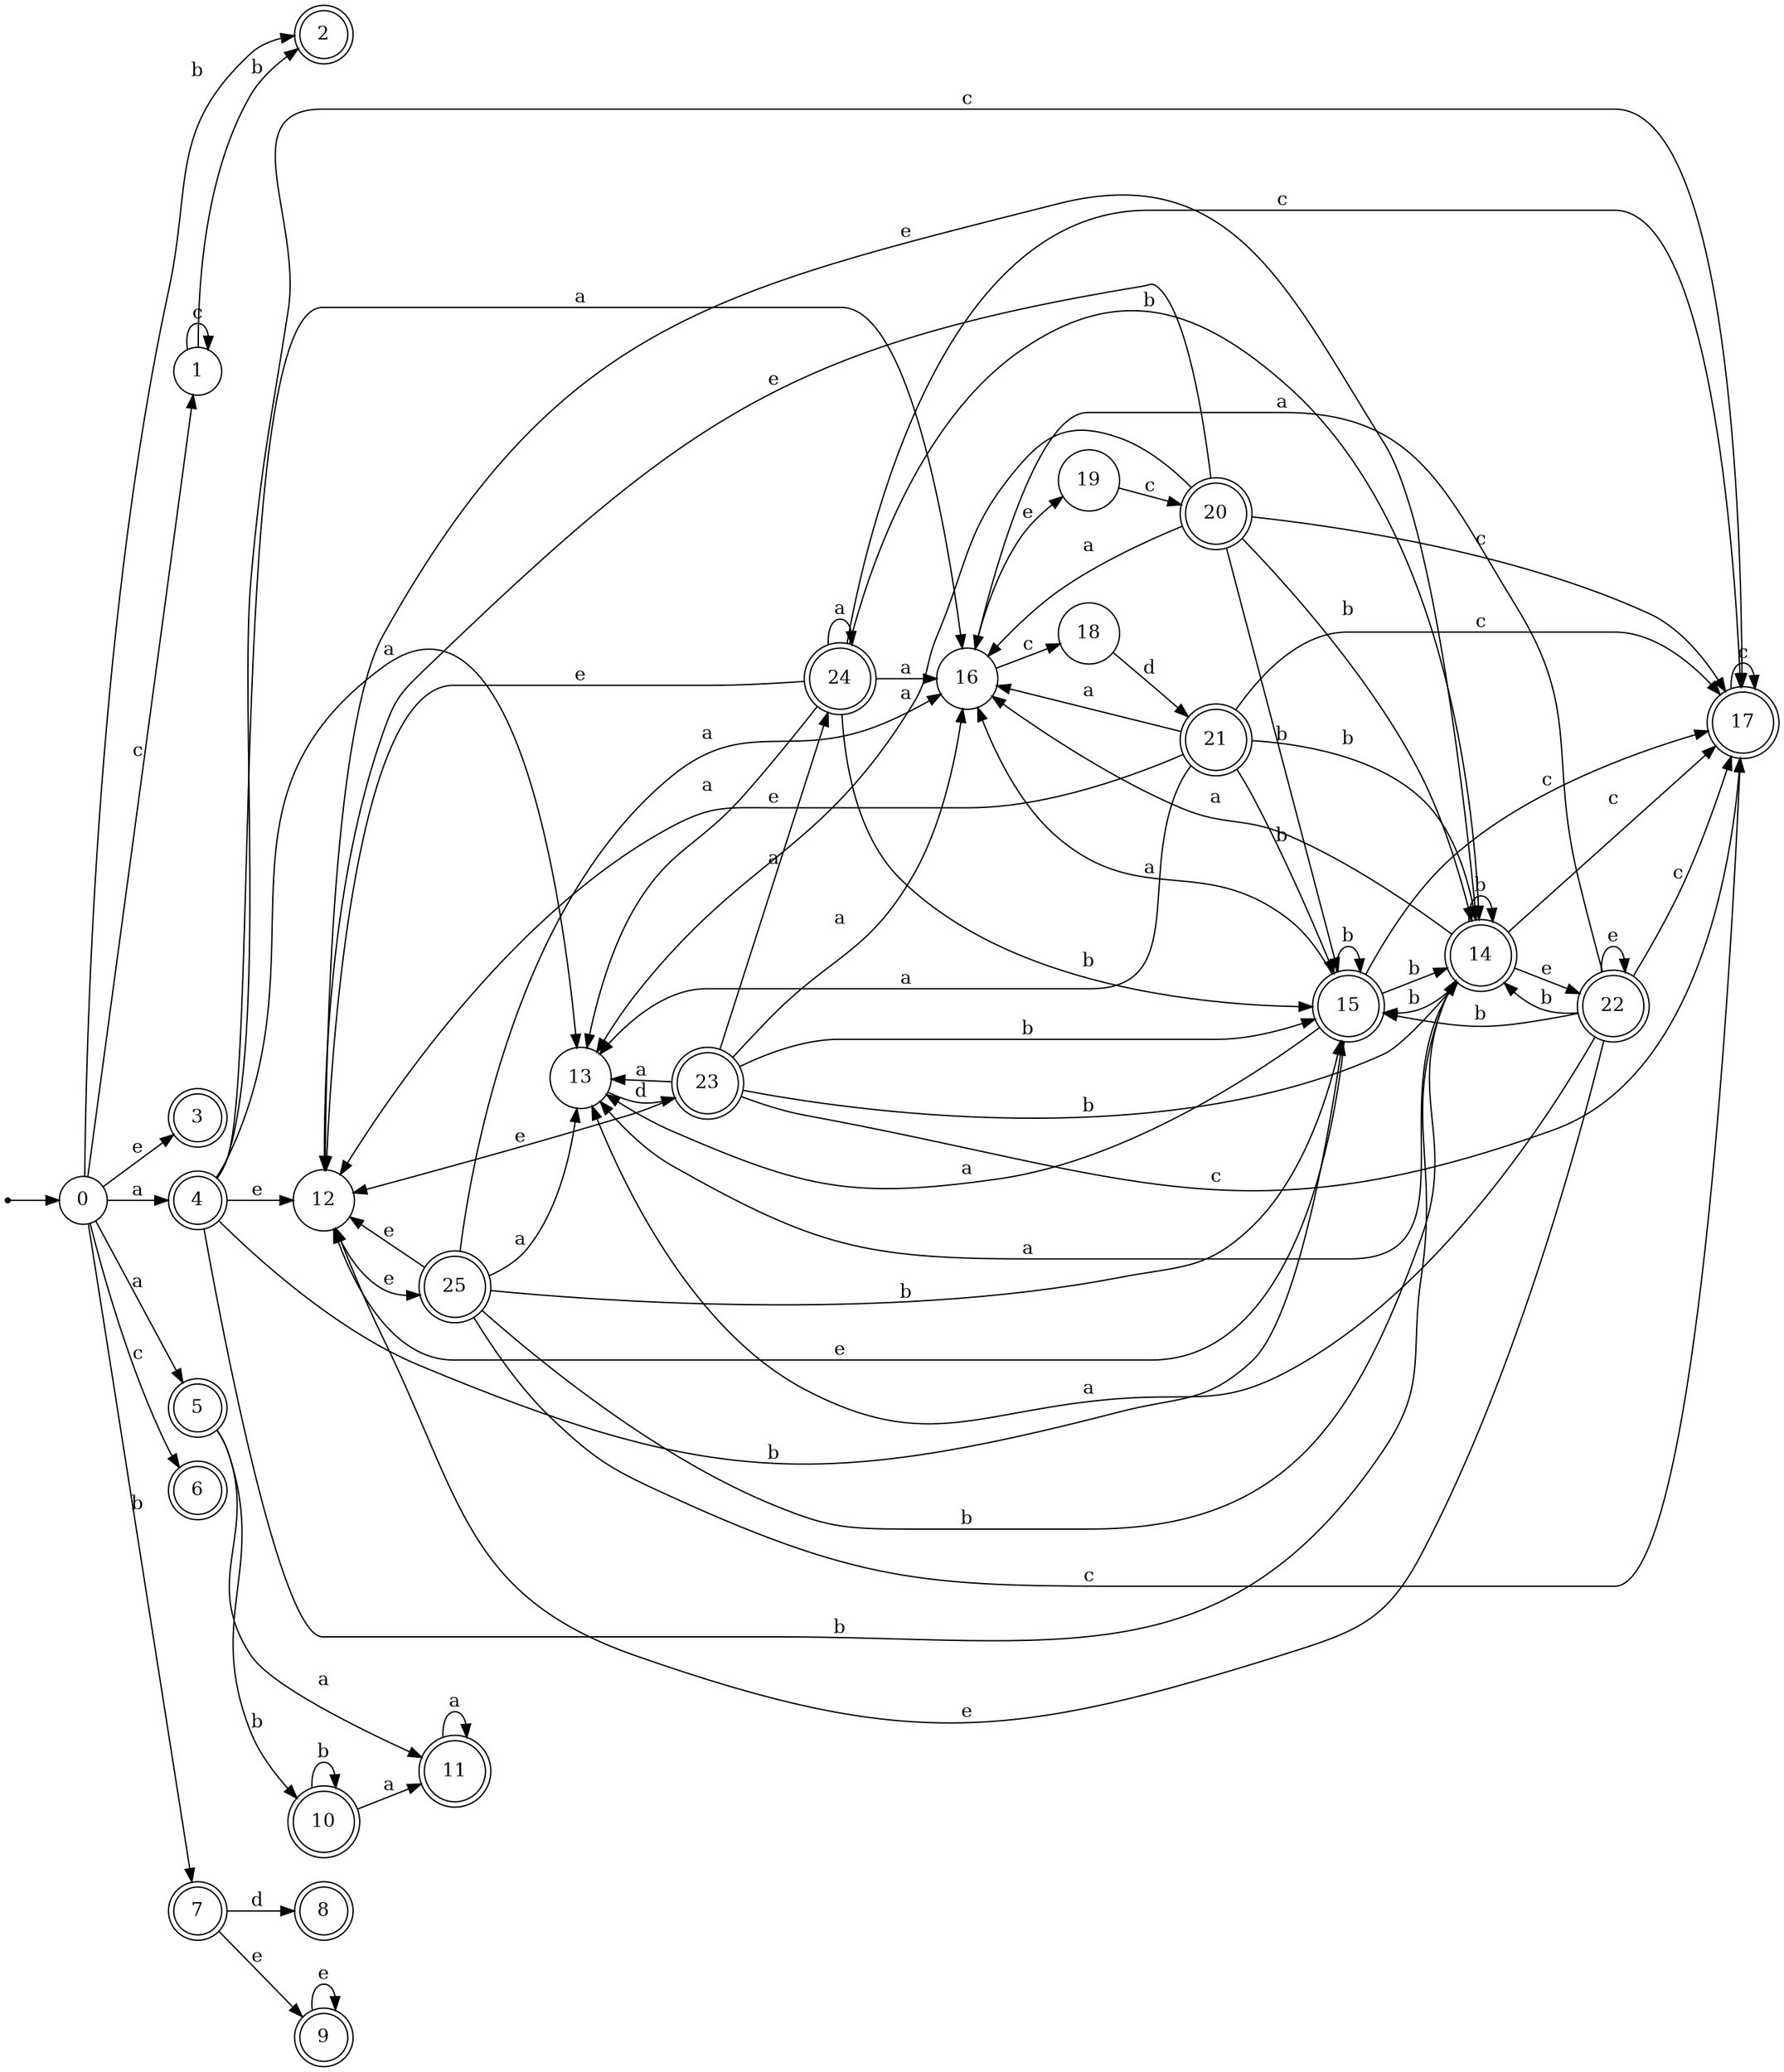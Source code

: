 digraph finite_state_machine {
rankdir=LR;
size="20,20";
node [shape = point]; "dummy0"
node [shape = circle]; "0";
"dummy0" -> "0";
node [shape = circle]; "1";
node [shape = doublecircle]; "2";node [shape = doublecircle]; "3";node [shape = doublecircle]; "4";node [shape = doublecircle]; "5";node [shape = doublecircle]; "6";node [shape = doublecircle]; "7";node [shape = doublecircle]; "8";node [shape = doublecircle]; "9";node [shape = doublecircle]; "10";node [shape = doublecircle]; "11";node [shape = circle]; "12";
node [shape = circle]; "13";
node [shape = doublecircle]; "14";node [shape = doublecircle]; "15";node [shape = circle]; "16";
node [shape = doublecircle]; "17";node [shape = circle]; "18";
node [shape = circle]; "19";
node [shape = doublecircle]; "20";node [shape = doublecircle]; "21";node [shape = doublecircle]; "22";node [shape = doublecircle]; "23";node [shape = doublecircle]; "24";node [shape = doublecircle]; "25";"0" -> "1" [label = "c"];
 "0" -> "6" [label = "c"];
 "0" -> "2" [label = "b"];
 "0" -> "7" [label = "b"];
 "0" -> "3" [label = "e"];
 "0" -> "4" [label = "a"];
 "0" -> "5" [label = "a"];
 "7" -> "8" [label = "d"];
 "7" -> "9" [label = "e"];
 "9" -> "9" [label = "e"];
 "5" -> "10" [label = "b"];
 "5" -> "11" [label = "a"];
 "11" -> "11" [label = "a"];
 "10" -> "10" [label = "b"];
 "10" -> "11" [label = "a"];
 "4" -> "12" [label = "e"];
 "4" -> "16" [label = "a"];
 "4" -> "13" [label = "a"];
 "4" -> "14" [label = "b"];
 "4" -> "15" [label = "b"];
 "4" -> "17" [label = "c"];
 "17" -> "17" [label = "c"];
 "16" -> "18" [label = "c"];
 "16" -> "19" [label = "e"];
 "19" -> "20" [label = "c"];
 "20" -> "16" [label = "a"];
 "20" -> "13" [label = "a"];
 "20" -> "12" [label = "e"];
 "20" -> "14" [label = "b"];
 "20" -> "15" [label = "b"];
 "20" -> "17" [label = "c"];
 "18" -> "21" [label = "d"];
 "21" -> "16" [label = "a"];
 "21" -> "13" [label = "a"];
 "21" -> "12" [label = "e"];
 "21" -> "14" [label = "b"];
 "21" -> "15" [label = "b"];
 "21" -> "17" [label = "c"];
 "15" -> "14" [label = "b"];
 "15" -> "15" [label = "b"];
 "15" -> "12" [label = "e"];
 "15" -> "16" [label = "a"];
 "15" -> "13" [label = "a"];
 "15" -> "17" [label = "c"];
 "14" -> "14" [label = "b"];
 "14" -> "15" [label = "b"];
 "14" -> "12" [label = "e"];
 "14" -> "22" [label = "e"];
 "14" -> "16" [label = "a"];
 "14" -> "13" [label = "a"];
 "14" -> "17" [label = "c"];
 "22" -> "12" [label = "e"];
 "22" -> "22" [label = "e"];
 "22" -> "14" [label = "b"];
 "22" -> "15" [label = "b"];
 "22" -> "16" [label = "a"];
 "22" -> "13" [label = "a"];
 "22" -> "17" [label = "c"];
 "13" -> "23" [label = "d"];
 "23" -> "24" [label = "a"];
 "23" -> "16" [label = "a"];
 "23" -> "13" [label = "a"];
 "23" -> "12" [label = "e"];
 "23" -> "14" [label = "b"];
 "23" -> "15" [label = "b"];
 "23" -> "17" [label = "c"];
 "24" -> "24" [label = "a"];
 "24" -> "16" [label = "a"];
 "24" -> "13" [label = "a"];
 "24" -> "12" [label = "e"];
 "24" -> "14" [label = "b"];
 "24" -> "15" [label = "b"];
 "24" -> "17" [label = "c"];
 "12" -> "25" [label = "e"];
 "25" -> "12" [label = "e"];
 "25" -> "16" [label = "a"];
 "25" -> "13" [label = "a"];
 "25" -> "14" [label = "b"];
 "25" -> "15" [label = "b"];
 "25" -> "17" [label = "c"];
 "1" -> "1" [label = "c"];
 "1" -> "2" [label = "b"];
 }
